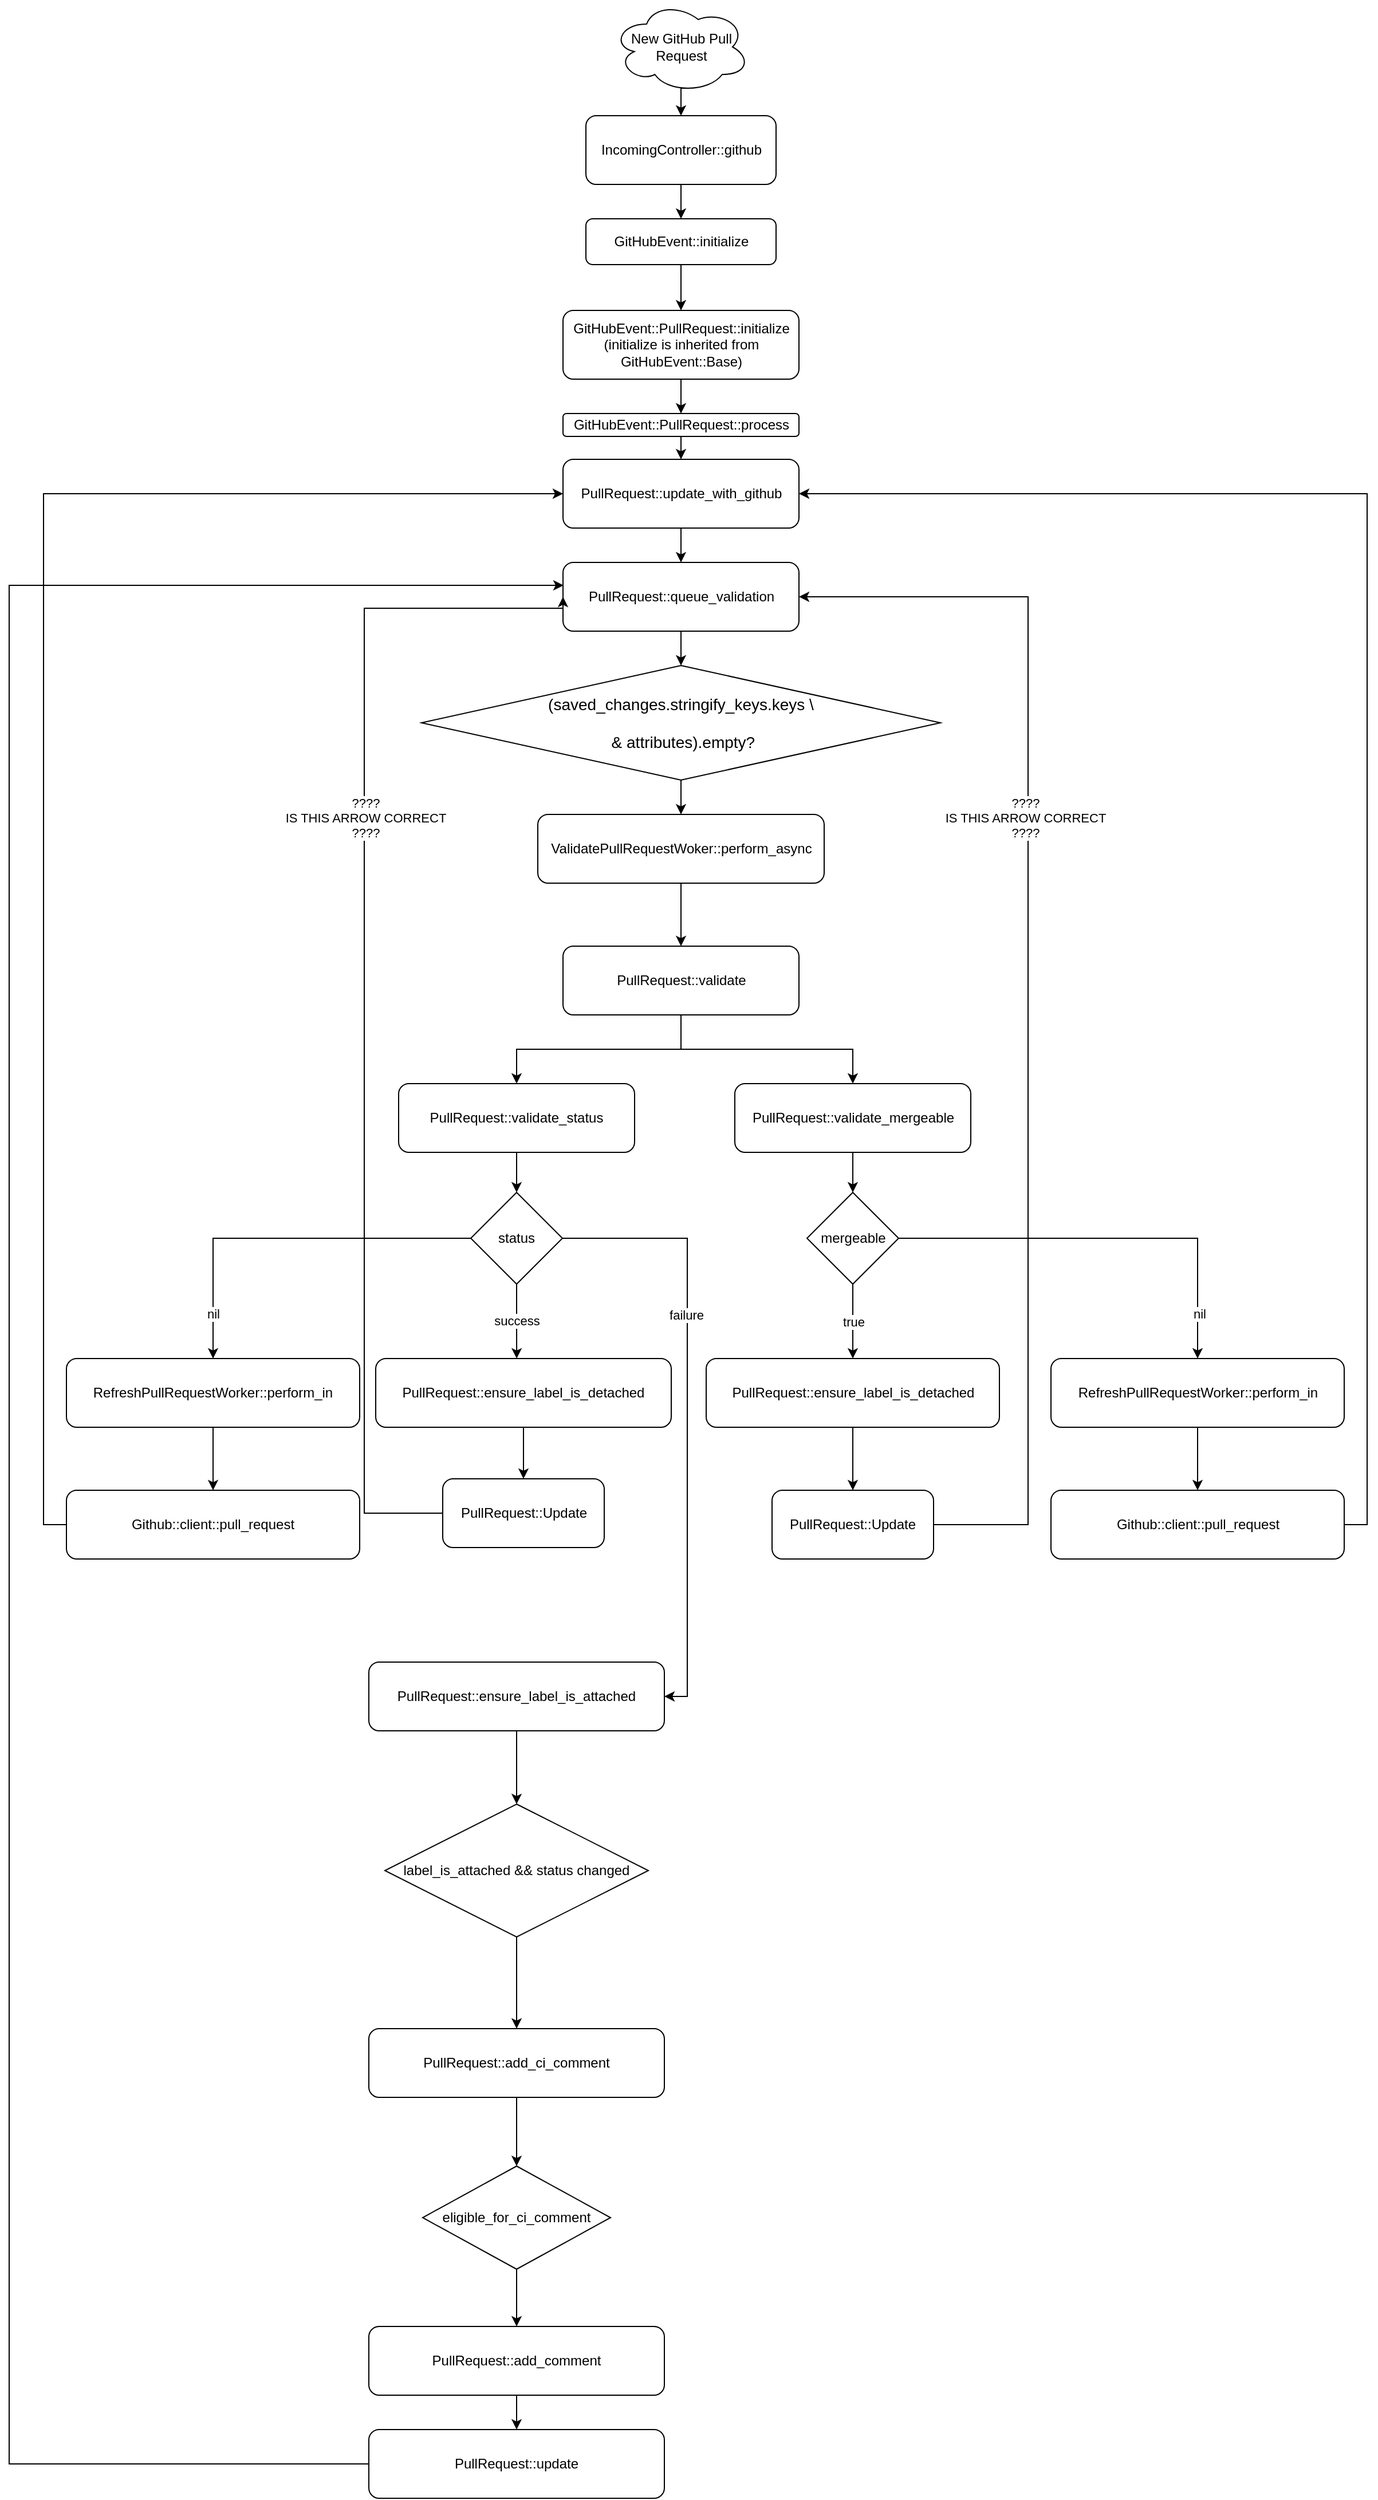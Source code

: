 <mxfile version="13.3.5" type="device"><diagram id="rWuEJd1KMj-C7G-JBGPM" name="Page-1"><mxGraphModel dx="1422" dy="796" grid="1" gridSize="10" guides="1" tooltips="1" connect="1" arrows="1" fold="1" page="1" pageScale="1" pageWidth="1169" pageHeight="1654" math="0" shadow="0"><root><mxCell id="0"/><mxCell id="1" parent="0"/><mxCell id="3OJFZdtmxcl7ekk0jPxk-2" style="edgeStyle=orthogonalEdgeStyle;rounded=0;orthogonalLoop=1;jettySize=auto;html=1;exitX=0.55;exitY=0.95;exitDx=0;exitDy=0;exitPerimeter=0;entryX=0.5;entryY=0;entryDx=0;entryDy=0;" edge="1" parent="1" source="ZMOmNQdXlpRExhbtXaWx-1" target="ZMOmNQdXlpRExhbtXaWx-3"><mxGeometry relative="1" as="geometry"/></mxCell><mxCell id="ZMOmNQdXlpRExhbtXaWx-1" value="New GitHub Pull Request" style="ellipse;shape=cloud;whiteSpace=wrap;html=1;" parent="1" vertex="1"><mxGeometry x="606.5" width="120" height="80" as="geometry"/></mxCell><mxCell id="ZMOmNQdXlpRExhbtXaWx-2" value="" style="edgeStyle=orthogonalEdgeStyle;rounded=0;orthogonalLoop=1;jettySize=auto;html=1;" parent="1" source="ZMOmNQdXlpRExhbtXaWx-3" target="ZMOmNQdXlpRExhbtXaWx-5" edge="1"><mxGeometry relative="1" as="geometry"/></mxCell><mxCell id="ZMOmNQdXlpRExhbtXaWx-3" value="IncomingController::github" style="rounded=1;whiteSpace=wrap;html=1;" parent="1" vertex="1"><mxGeometry x="583.5" y="100" width="166" height="60" as="geometry"/></mxCell><mxCell id="ZMOmNQdXlpRExhbtXaWx-4" value="" style="edgeStyle=orthogonalEdgeStyle;rounded=0;orthogonalLoop=1;jettySize=auto;html=1;" parent="1" source="ZMOmNQdXlpRExhbtXaWx-5" target="ZMOmNQdXlpRExhbtXaWx-7" edge="1"><mxGeometry relative="1" as="geometry"/></mxCell><mxCell id="ZMOmNQdXlpRExhbtXaWx-5" value="GitHubEvent::initialize" style="rounded=1;whiteSpace=wrap;html=1;" parent="1" vertex="1"><mxGeometry x="583.5" y="190" width="166" height="40" as="geometry"/></mxCell><mxCell id="ZMOmNQdXlpRExhbtXaWx-6" style="edgeStyle=orthogonalEdgeStyle;rounded=0;orthogonalLoop=1;jettySize=auto;html=1;exitX=0.5;exitY=1;exitDx=0;exitDy=0;" parent="1" source="ZMOmNQdXlpRExhbtXaWx-7" target="ZMOmNQdXlpRExhbtXaWx-9" edge="1"><mxGeometry relative="1" as="geometry"/></mxCell><mxCell id="ZMOmNQdXlpRExhbtXaWx-7" value="GitHubEvent::PullRequest::initialize&lt;br&gt;(initialize is inherited from GitHubEvent::Base)" style="rounded=1;whiteSpace=wrap;html=1;" parent="1" vertex="1"><mxGeometry x="563.5" y="270" width="206" height="60" as="geometry"/></mxCell><mxCell id="ZMOmNQdXlpRExhbtXaWx-8" style="edgeStyle=orthogonalEdgeStyle;rounded=0;orthogonalLoop=1;jettySize=auto;html=1;exitX=0.5;exitY=1;exitDx=0;exitDy=0;entryX=0.5;entryY=0;entryDx=0;entryDy=0;" parent="1" source="ZMOmNQdXlpRExhbtXaWx-9" target="ZMOmNQdXlpRExhbtXaWx-11" edge="1"><mxGeometry relative="1" as="geometry"/></mxCell><mxCell id="ZMOmNQdXlpRExhbtXaWx-9" value="GitHubEvent::PullRequest::process" style="rounded=1;whiteSpace=wrap;html=1;" parent="1" vertex="1"><mxGeometry x="563.5" y="360" width="206" height="20" as="geometry"/></mxCell><mxCell id="ZMOmNQdXlpRExhbtXaWx-10" style="edgeStyle=orthogonalEdgeStyle;rounded=0;orthogonalLoop=1;jettySize=auto;html=1;exitX=0.5;exitY=1;exitDx=0;exitDy=0;entryX=0.5;entryY=0;entryDx=0;entryDy=0;" parent="1" source="ZMOmNQdXlpRExhbtXaWx-11" target="ZMOmNQdXlpRExhbtXaWx-25" edge="1"><mxGeometry relative="1" as="geometry"/></mxCell><mxCell id="ZMOmNQdXlpRExhbtXaWx-11" value="PullRequest::update_with_github" style="rounded=1;whiteSpace=wrap;html=1;" parent="1" vertex="1"><mxGeometry x="563.5" y="400" width="206" height="60" as="geometry"/></mxCell><mxCell id="ZMOmNQdXlpRExhbtXaWx-12" style="edgeStyle=orthogonalEdgeStyle;rounded=0;orthogonalLoop=1;jettySize=auto;html=1;exitX=0.5;exitY=1;exitDx=0;exitDy=0;entryX=0.5;entryY=0;entryDx=0;entryDy=0;" parent="1" source="ZMOmNQdXlpRExhbtXaWx-14" target="ZMOmNQdXlpRExhbtXaWx-16" edge="1"><mxGeometry relative="1" as="geometry"/></mxCell><mxCell id="ZMOmNQdXlpRExhbtXaWx-13" style="edgeStyle=orthogonalEdgeStyle;rounded=0;orthogonalLoop=1;jettySize=auto;html=1;exitX=0.5;exitY=1;exitDx=0;exitDy=0;entryX=0.5;entryY=0;entryDx=0;entryDy=0;" parent="1" source="ZMOmNQdXlpRExhbtXaWx-14" target="ZMOmNQdXlpRExhbtXaWx-19" edge="1"><mxGeometry relative="1" as="geometry"/></mxCell><mxCell id="ZMOmNQdXlpRExhbtXaWx-14" value="PullRequest::validate" style="rounded=1;whiteSpace=wrap;html=1;" parent="1" vertex="1"><mxGeometry x="563.5" y="825" width="206" height="60" as="geometry"/></mxCell><mxCell id="ZMOmNQdXlpRExhbtXaWx-15" style="edgeStyle=orthogonalEdgeStyle;rounded=0;orthogonalLoop=1;jettySize=auto;html=1;exitX=0.5;exitY=1;exitDx=0;exitDy=0;entryX=0.5;entryY=0;entryDx=0;entryDy=0;" parent="1" source="ZMOmNQdXlpRExhbtXaWx-16" target="ZMOmNQdXlpRExhbtXaWx-23" edge="1"><mxGeometry relative="1" as="geometry"/></mxCell><mxCell id="ZMOmNQdXlpRExhbtXaWx-16" value="PullRequest::validate_mergeable" style="rounded=1;whiteSpace=wrap;html=1;" parent="1" vertex="1"><mxGeometry x="713.5" y="945" width="206" height="60" as="geometry"/></mxCell><mxCell id="ZMOmNQdXlpRExhbtXaWx-17" style="edgeStyle=orthogonalEdgeStyle;rounded=0;orthogonalLoop=1;jettySize=auto;html=1;exitX=0.5;exitY=1;exitDx=0;exitDy=0;entryX=0.5;entryY=0;entryDx=0;entryDy=0;" parent="1" source="ZMOmNQdXlpRExhbtXaWx-18" target="ZMOmNQdXlpRExhbtXaWx-21" edge="1"><mxGeometry relative="1" as="geometry"/></mxCell><mxCell id="ZMOmNQdXlpRExhbtXaWx-18" value="RefreshPullRequestWorker::perform_in" style="rounded=1;whiteSpace=wrap;html=1;" parent="1" vertex="1"><mxGeometry x="989.5" y="1185" width="256" height="60" as="geometry"/></mxCell><mxCell id="ZMOmNQdXlpRExhbtXaWx-41" style="edgeStyle=orthogonalEdgeStyle;rounded=0;orthogonalLoop=1;jettySize=auto;html=1;exitX=0.5;exitY=1;exitDx=0;exitDy=0;entryX=0.5;entryY=0;entryDx=0;entryDy=0;" parent="1" source="ZMOmNQdXlpRExhbtXaWx-19" target="ZMOmNQdXlpRExhbtXaWx-40" edge="1"><mxGeometry relative="1" as="geometry"/></mxCell><mxCell id="ZMOmNQdXlpRExhbtXaWx-19" value="PullRequest::validate_status" style="rounded=1;whiteSpace=wrap;html=1;" parent="1" vertex="1"><mxGeometry x="420" y="945" width="206" height="60" as="geometry"/></mxCell><mxCell id="ZMOmNQdXlpRExhbtXaWx-20" style="edgeStyle=orthogonalEdgeStyle;rounded=0;orthogonalLoop=1;jettySize=auto;html=1;exitX=1;exitY=0.5;exitDx=0;exitDy=0;entryX=1;entryY=0.5;entryDx=0;entryDy=0;" parent="1" source="ZMOmNQdXlpRExhbtXaWx-21" target="ZMOmNQdXlpRExhbtXaWx-11" edge="1"><mxGeometry relative="1" as="geometry"/></mxCell><mxCell id="ZMOmNQdXlpRExhbtXaWx-21" value="Github::client::pull_request" style="rounded=1;whiteSpace=wrap;html=1;" parent="1" vertex="1"><mxGeometry x="989.5" y="1300" width="256" height="60" as="geometry"/></mxCell><mxCell id="ZMOmNQdXlpRExhbtXaWx-30" value="" style="edgeStyle=orthogonalEdgeStyle;rounded=0;orthogonalLoop=1;jettySize=auto;html=1;exitX=1;exitY=0.5;exitDx=0;exitDy=0;" parent="1" source="ZMOmNQdXlpRExhbtXaWx-23" target="ZMOmNQdXlpRExhbtXaWx-18" edge="1"><mxGeometry relative="1" as="geometry"/></mxCell><mxCell id="ZMOmNQdXlpRExhbtXaWx-60" value="nil" style="edgeLabel;html=1;align=center;verticalAlign=middle;resizable=0;points=[];" parent="ZMOmNQdXlpRExhbtXaWx-30" vertex="1" connectable="0"><mxGeometry x="0.787" y="1" relative="1" as="geometry"><mxPoint as="offset"/></mxGeometry></mxCell><mxCell id="ZMOmNQdXlpRExhbtXaWx-33" value="true" style="edgeStyle=orthogonalEdgeStyle;rounded=0;orthogonalLoop=1;jettySize=auto;html=1;exitX=0.5;exitY=1;exitDx=0;exitDy=0;entryX=0.5;entryY=0;entryDx=0;entryDy=0;" parent="1" source="ZMOmNQdXlpRExhbtXaWx-23" target="ZMOmNQdXlpRExhbtXaWx-32" edge="1"><mxGeometry relative="1" as="geometry"/></mxCell><mxCell id="ZMOmNQdXlpRExhbtXaWx-23" value="mergeable" style="rhombus;whiteSpace=wrap;html=1;" parent="1" vertex="1"><mxGeometry x="776.5" y="1040" width="80" height="80" as="geometry"/></mxCell><mxCell id="ZMOmNQdXlpRExhbtXaWx-24" style="edgeStyle=orthogonalEdgeStyle;rounded=0;orthogonalLoop=1;jettySize=auto;html=1;exitX=0.5;exitY=1;exitDx=0;exitDy=0;entryX=0.5;entryY=0;entryDx=0;entryDy=0;" parent="1" source="ZMOmNQdXlpRExhbtXaWx-25" target="ZMOmNQdXlpRExhbtXaWx-29" edge="1"><mxGeometry relative="1" as="geometry"/></mxCell><mxCell id="ZMOmNQdXlpRExhbtXaWx-25" value="PullRequest::queue_validation" style="rounded=1;whiteSpace=wrap;html=1;" parent="1" vertex="1"><mxGeometry x="563.5" y="490" width="206" height="60" as="geometry"/></mxCell><mxCell id="ZMOmNQdXlpRExhbtXaWx-26" style="edgeStyle=orthogonalEdgeStyle;rounded=0;orthogonalLoop=1;jettySize=auto;html=1;entryX=0.5;entryY=0;entryDx=0;entryDy=0;" parent="1" source="ZMOmNQdXlpRExhbtXaWx-27" target="ZMOmNQdXlpRExhbtXaWx-14" edge="1"><mxGeometry relative="1" as="geometry"/></mxCell><mxCell id="ZMOmNQdXlpRExhbtXaWx-27" value="ValidatePullRequestWoker::perform_async" style="rounded=1;whiteSpace=wrap;html=1;" parent="1" vertex="1"><mxGeometry x="541.5" y="710" width="250" height="60" as="geometry"/></mxCell><mxCell id="ZMOmNQdXlpRExhbtXaWx-28" style="edgeStyle=orthogonalEdgeStyle;rounded=0;orthogonalLoop=1;jettySize=auto;html=1;exitX=0.5;exitY=1;exitDx=0;exitDy=0;entryX=0.5;entryY=0;entryDx=0;entryDy=0;" parent="1" source="ZMOmNQdXlpRExhbtXaWx-29" target="ZMOmNQdXlpRExhbtXaWx-27" edge="1"><mxGeometry relative="1" as="geometry"/></mxCell><mxCell id="ZMOmNQdXlpRExhbtXaWx-29" value="&lt;div style=&quot;font-size: 14px ; line-height: 90%&quot;&gt;&lt;p style=&quot;line-height: 19px&quot;&gt;&lt;span style=&quot;background-color: rgb(255 , 255 , 255)&quot;&gt;(saved_changes.stringify_keys.keys \&lt;/span&gt;&lt;/p&gt;&lt;p style=&quot;line-height: 19px&quot;&gt;&lt;span style=&quot;background-color: rgb(255 , 255 , 255)&quot;&gt;&amp;nbsp;&amp;amp; attributes).empty?&lt;/span&gt;&lt;/p&gt;&lt;/div&gt;" style="rhombus;whiteSpace=wrap;html=1;" parent="1" vertex="1"><mxGeometry x="440" y="580" width="453" height="100" as="geometry"/></mxCell><mxCell id="ZMOmNQdXlpRExhbtXaWx-35" style="edgeStyle=orthogonalEdgeStyle;rounded=0;orthogonalLoop=1;jettySize=auto;html=1;exitX=0.5;exitY=1;exitDx=0;exitDy=0;" parent="1" source="ZMOmNQdXlpRExhbtXaWx-32" target="ZMOmNQdXlpRExhbtXaWx-34" edge="1"><mxGeometry relative="1" as="geometry"/></mxCell><mxCell id="ZMOmNQdXlpRExhbtXaWx-32" value="PullRequest::ensure_label_is_detached" style="rounded=1;whiteSpace=wrap;html=1;" parent="1" vertex="1"><mxGeometry x="688.5" y="1185" width="256" height="60" as="geometry"/></mxCell><mxCell id="ZMOmNQdXlpRExhbtXaWx-38" style="edgeStyle=orthogonalEdgeStyle;rounded=0;orthogonalLoop=1;jettySize=auto;html=1;exitX=1;exitY=0.5;exitDx=0;exitDy=0;entryX=1;entryY=0.5;entryDx=0;entryDy=0;" parent="1" source="ZMOmNQdXlpRExhbtXaWx-34" target="ZMOmNQdXlpRExhbtXaWx-25" edge="1"><mxGeometry relative="1" as="geometry"><Array as="points"><mxPoint x="969.5" y="1330"/><mxPoint x="969.5" y="520"/></Array></mxGeometry></mxCell><mxCell id="ZMOmNQdXlpRExhbtXaWx-39" value="????&lt;br&gt;IS THIS ARROW CORRECT&lt;br&gt;????" style="edgeLabel;html=1;align=center;verticalAlign=middle;resizable=0;points=[];" parent="ZMOmNQdXlpRExhbtXaWx-38" vertex="1" connectable="0"><mxGeometry x="0.281" y="3" relative="1" as="geometry"><mxPoint as="offset"/></mxGeometry></mxCell><mxCell id="ZMOmNQdXlpRExhbtXaWx-34" value="PullRequest::Update" style="rounded=1;whiteSpace=wrap;html=1;" parent="1" vertex="1"><mxGeometry x="746" y="1300" width="141" height="60" as="geometry"/></mxCell><mxCell id="ZMOmNQdXlpRExhbtXaWx-43" style="edgeStyle=orthogonalEdgeStyle;rounded=0;orthogonalLoop=1;jettySize=auto;html=1;exitX=0;exitY=0.5;exitDx=0;exitDy=0;entryX=0.5;entryY=0;entryDx=0;entryDy=0;" parent="1" source="ZMOmNQdXlpRExhbtXaWx-40" target="ZMOmNQdXlpRExhbtXaWx-42" edge="1"><mxGeometry relative="1" as="geometry"/></mxCell><mxCell id="ZMOmNQdXlpRExhbtXaWx-59" value="nil" style="edgeLabel;html=1;align=center;verticalAlign=middle;resizable=0;points=[];" parent="ZMOmNQdXlpRExhbtXaWx-43" vertex="1" connectable="0"><mxGeometry x="0.764" relative="1" as="geometry"><mxPoint as="offset"/></mxGeometry></mxCell><mxCell id="ZMOmNQdXlpRExhbtXaWx-49" value="success" style="edgeStyle=orthogonalEdgeStyle;rounded=0;orthogonalLoop=1;jettySize=auto;html=1;exitX=0.5;exitY=1;exitDx=0;exitDy=0;entryX=0.477;entryY=0;entryDx=0;entryDy=0;entryPerimeter=0;" parent="1" source="ZMOmNQdXlpRExhbtXaWx-40" target="ZMOmNQdXlpRExhbtXaWx-48" edge="1"><mxGeometry relative="1" as="geometry"/></mxCell><mxCell id="ZMOmNQdXlpRExhbtXaWx-56" style="edgeStyle=orthogonalEdgeStyle;rounded=0;orthogonalLoop=1;jettySize=auto;html=1;exitX=1;exitY=0.5;exitDx=0;exitDy=0;entryX=1;entryY=0.5;entryDx=0;entryDy=0;" parent="1" source="ZMOmNQdXlpRExhbtXaWx-40" target="ZMOmNQdXlpRExhbtXaWx-55" edge="1"><mxGeometry relative="1" as="geometry"/></mxCell><mxCell id="ZMOmNQdXlpRExhbtXaWx-57" value="failure" style="edgeLabel;html=1;align=center;verticalAlign=middle;resizable=0;points=[];" parent="ZMOmNQdXlpRExhbtXaWx-56" vertex="1" connectable="0"><mxGeometry x="-0.592" y="-67" relative="1" as="geometry"><mxPoint as="offset"/></mxGeometry></mxCell><mxCell id="ZMOmNQdXlpRExhbtXaWx-40" value="status" style="rhombus;whiteSpace=wrap;html=1;" parent="1" vertex="1"><mxGeometry x="483" y="1040" width="80" height="80" as="geometry"/></mxCell><mxCell id="ZMOmNQdXlpRExhbtXaWx-46" value="" style="edgeStyle=orthogonalEdgeStyle;rounded=0;orthogonalLoop=1;jettySize=auto;html=1;" parent="1" source="ZMOmNQdXlpRExhbtXaWx-42" target="ZMOmNQdXlpRExhbtXaWx-45" edge="1"><mxGeometry relative="1" as="geometry"/></mxCell><mxCell id="ZMOmNQdXlpRExhbtXaWx-42" value="RefreshPullRequestWorker::perform_in" style="rounded=1;whiteSpace=wrap;html=1;" parent="1" vertex="1"><mxGeometry x="130" y="1185" width="256" height="60" as="geometry"/></mxCell><mxCell id="ZMOmNQdXlpRExhbtXaWx-47" style="edgeStyle=orthogonalEdgeStyle;rounded=0;orthogonalLoop=1;jettySize=auto;html=1;exitX=0;exitY=0.5;exitDx=0;exitDy=0;entryX=0;entryY=0.5;entryDx=0;entryDy=0;" parent="1" source="ZMOmNQdXlpRExhbtXaWx-45" target="ZMOmNQdXlpRExhbtXaWx-11" edge="1"><mxGeometry relative="1" as="geometry"/></mxCell><mxCell id="ZMOmNQdXlpRExhbtXaWx-45" value="Github::client::pull_request" style="rounded=1;whiteSpace=wrap;html=1;" parent="1" vertex="1"><mxGeometry x="130" y="1300" width="256" height="60" as="geometry"/></mxCell><mxCell id="ZMOmNQdXlpRExhbtXaWx-52" value="" style="edgeStyle=orthogonalEdgeStyle;rounded=0;orthogonalLoop=1;jettySize=auto;html=1;" parent="1" source="ZMOmNQdXlpRExhbtXaWx-48" target="ZMOmNQdXlpRExhbtXaWx-51" edge="1"><mxGeometry relative="1" as="geometry"/></mxCell><mxCell id="ZMOmNQdXlpRExhbtXaWx-48" value="PullRequest::ensure_label_is_detached" style="rounded=1;whiteSpace=wrap;html=1;" parent="1" vertex="1"><mxGeometry x="400" y="1185" width="258" height="60" as="geometry"/></mxCell><mxCell id="ZMOmNQdXlpRExhbtXaWx-53" style="edgeStyle=orthogonalEdgeStyle;rounded=0;orthogonalLoop=1;jettySize=auto;html=1;exitX=0;exitY=0.5;exitDx=0;exitDy=0;entryX=0;entryY=0.5;entryDx=0;entryDy=0;" parent="1" source="ZMOmNQdXlpRExhbtXaWx-51" target="ZMOmNQdXlpRExhbtXaWx-25" edge="1"><mxGeometry relative="1" as="geometry"><Array as="points"><mxPoint x="390" y="1320"/><mxPoint x="390" y="530"/><mxPoint x="564" y="530"/></Array></mxGeometry></mxCell><mxCell id="ZMOmNQdXlpRExhbtXaWx-54" value="????&lt;br&gt;IS THIS ARROW CORRECT&lt;br&gt;????" style="edgeLabel;html=1;align=center;verticalAlign=middle;resizable=0;points=[];" parent="ZMOmNQdXlpRExhbtXaWx-53" vertex="1" connectable="0"><mxGeometry x="0.298" y="-1" relative="1" as="geometry"><mxPoint y="1" as="offset"/></mxGeometry></mxCell><mxCell id="ZMOmNQdXlpRExhbtXaWx-51" value="PullRequest::Update" style="rounded=1;whiteSpace=wrap;html=1;" parent="1" vertex="1"><mxGeometry x="458.5" y="1290" width="141" height="60" as="geometry"/></mxCell><mxCell id="ZMOmNQdXlpRExhbtXaWx-63" value="" style="edgeStyle=orthogonalEdgeStyle;rounded=0;orthogonalLoop=1;jettySize=auto;html=1;" parent="1" source="ZMOmNQdXlpRExhbtXaWx-55" target="ZMOmNQdXlpRExhbtXaWx-62" edge="1"><mxGeometry relative="1" as="geometry"/></mxCell><mxCell id="ZMOmNQdXlpRExhbtXaWx-55" value="PullRequest::ensure_label_is_attached" style="rounded=1;whiteSpace=wrap;html=1;" parent="1" vertex="1"><mxGeometry x="394" y="1450" width="258" height="60" as="geometry"/></mxCell><mxCell id="ZMOmNQdXlpRExhbtXaWx-67" value="" style="edgeStyle=orthogonalEdgeStyle;rounded=0;orthogonalLoop=1;jettySize=auto;html=1;" parent="1" source="ZMOmNQdXlpRExhbtXaWx-61" target="ZMOmNQdXlpRExhbtXaWx-65" edge="1"><mxGeometry relative="1" as="geometry"/></mxCell><mxCell id="ZMOmNQdXlpRExhbtXaWx-61" value="PullRequest::add_ci_comment" style="rounded=1;whiteSpace=wrap;html=1;" parent="1" vertex="1"><mxGeometry x="394" y="1770" width="258" height="60" as="geometry"/></mxCell><mxCell id="ZMOmNQdXlpRExhbtXaWx-64" style="edgeStyle=orthogonalEdgeStyle;rounded=0;orthogonalLoop=1;jettySize=auto;html=1;exitX=0.5;exitY=1;exitDx=0;exitDy=0;" parent="1" source="ZMOmNQdXlpRExhbtXaWx-62" target="ZMOmNQdXlpRExhbtXaWx-61" edge="1"><mxGeometry relative="1" as="geometry"/></mxCell><mxCell id="ZMOmNQdXlpRExhbtXaWx-62" value="label_is_attached &amp;amp;&amp;amp; status changed" style="rhombus;whiteSpace=wrap;html=1;" parent="1" vertex="1"><mxGeometry x="408" y="1574" width="230" height="116" as="geometry"/></mxCell><mxCell id="ZMOmNQdXlpRExhbtXaWx-69" value="" style="edgeStyle=orthogonalEdgeStyle;rounded=0;orthogonalLoop=1;jettySize=auto;html=1;" parent="1" source="ZMOmNQdXlpRExhbtXaWx-65" target="ZMOmNQdXlpRExhbtXaWx-68" edge="1"><mxGeometry relative="1" as="geometry"/></mxCell><mxCell id="ZMOmNQdXlpRExhbtXaWx-65" value="eligible_for_ci_comment" style="rhombus;whiteSpace=wrap;html=1;" parent="1" vertex="1"><mxGeometry x="441" y="1890" width="164" height="90" as="geometry"/></mxCell><mxCell id="ZMOmNQdXlpRExhbtXaWx-70" style="edgeStyle=orthogonalEdgeStyle;rounded=0;orthogonalLoop=1;jettySize=auto;html=1;exitX=0;exitY=0.5;exitDx=0;exitDy=0;" parent="1" source="ZMOmNQdXlpRExhbtXaWx-71" edge="1"><mxGeometry relative="1" as="geometry"><mxPoint x="564" y="510" as="targetPoint"/><Array as="points"><mxPoint x="80" y="2150"/><mxPoint x="80" y="510"/></Array></mxGeometry></mxCell><mxCell id="ZMOmNQdXlpRExhbtXaWx-72" value="" style="edgeStyle=orthogonalEdgeStyle;rounded=0;orthogonalLoop=1;jettySize=auto;html=1;" parent="1" source="ZMOmNQdXlpRExhbtXaWx-68" target="ZMOmNQdXlpRExhbtXaWx-71" edge="1"><mxGeometry relative="1" as="geometry"/></mxCell><mxCell id="ZMOmNQdXlpRExhbtXaWx-68" value="PullRequest::add_comment" style="rounded=1;whiteSpace=wrap;html=1;" parent="1" vertex="1"><mxGeometry x="394" y="2030" width="258" height="60" as="geometry"/></mxCell><mxCell id="ZMOmNQdXlpRExhbtXaWx-71" value="PullRequest::update" style="rounded=1;whiteSpace=wrap;html=1;" parent="1" vertex="1"><mxGeometry x="394" y="2120" width="258" height="60" as="geometry"/></mxCell></root></mxGraphModel></diagram></mxfile>